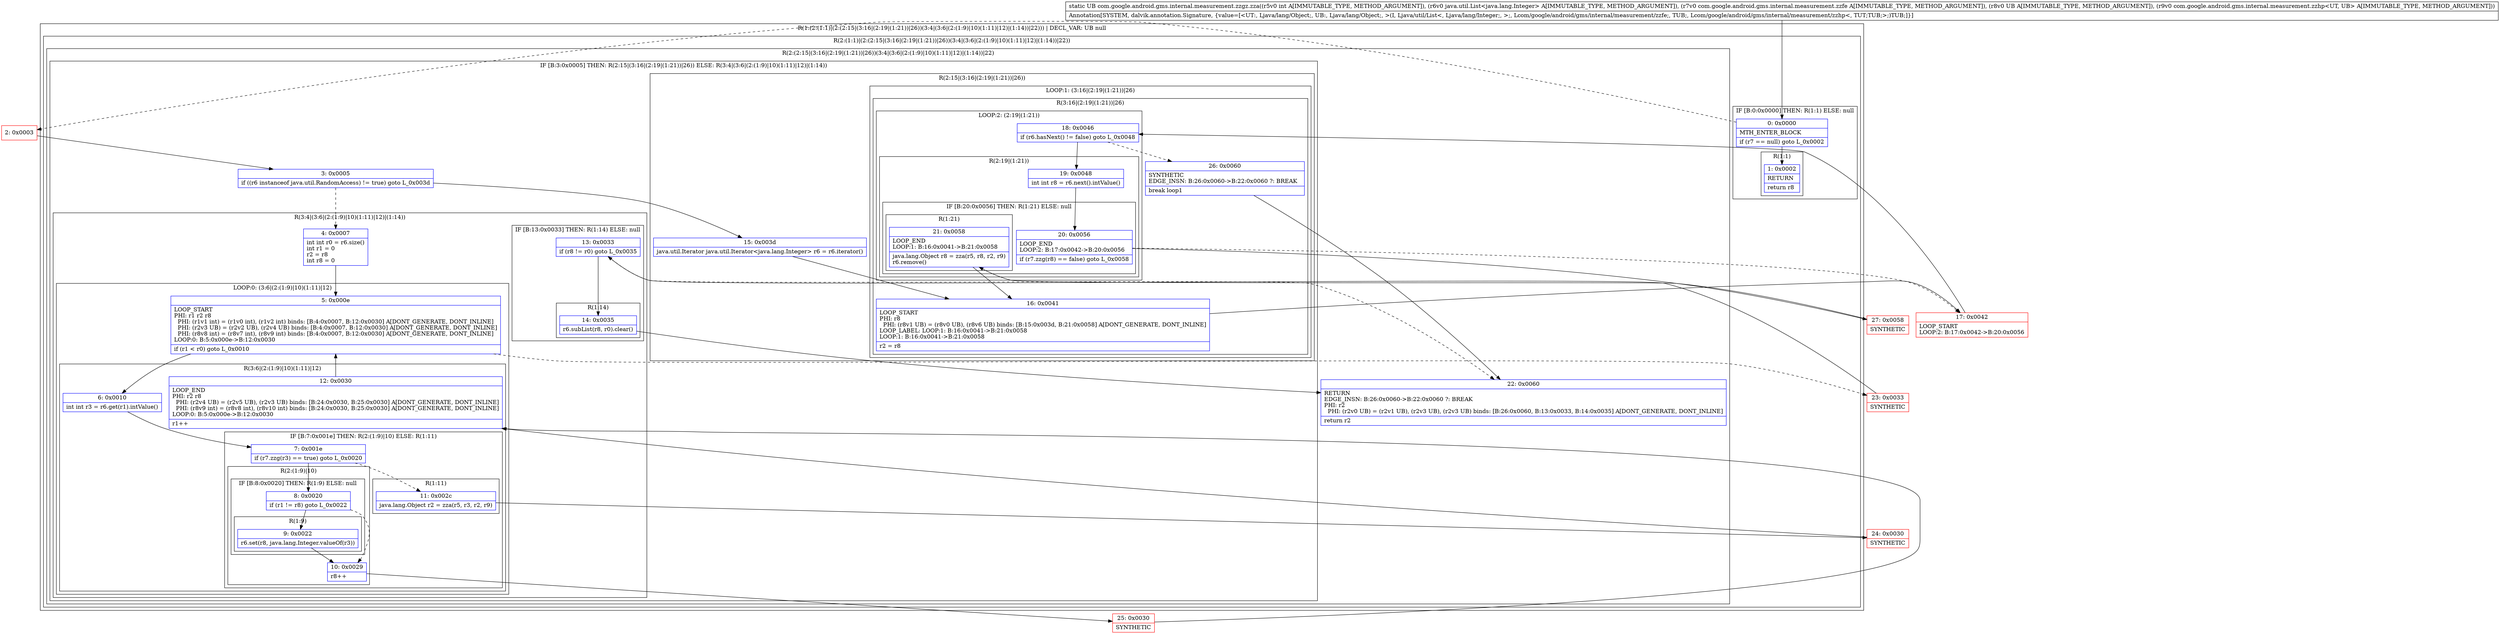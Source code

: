 digraph "CFG forcom.google.android.gms.internal.measurement.zzgz.zza(ILjava\/util\/List;Lcom\/google\/android\/gms\/internal\/measurement\/zzfe;Ljava\/lang\/Object;Lcom\/google\/android\/gms\/internal\/measurement\/zzhp;)Ljava\/lang\/Object;" {
subgraph cluster_Region_1926471324 {
label = "R(1:(2:(1:1)|(2:(2:15|(3:16|(2:19|(1:21))|26))(3:4|(3:6|(2:(1:9)|10)(1:11)|12)|(1:14))|22))) | DECL_VAR: UB null\l";
node [shape=record,color=blue];
subgraph cluster_Region_1702823971 {
label = "R(2:(1:1)|(2:(2:15|(3:16|(2:19|(1:21))|26))(3:4|(3:6|(2:(1:9)|10)(1:11)|12)|(1:14))|22))";
node [shape=record,color=blue];
subgraph cluster_IfRegion_1364342462 {
label = "IF [B:0:0x0000] THEN: R(1:1) ELSE: null";
node [shape=record,color=blue];
Node_0 [shape=record,label="{0\:\ 0x0000|MTH_ENTER_BLOCK\l|if (r7 == null) goto L_0x0002\l}"];
subgraph cluster_Region_734375601 {
label = "R(1:1)";
node [shape=record,color=blue];
Node_1 [shape=record,label="{1\:\ 0x0002|RETURN\l|return r8\l}"];
}
}
subgraph cluster_Region_1166864939 {
label = "R(2:(2:15|(3:16|(2:19|(1:21))|26))(3:4|(3:6|(2:(1:9)|10)(1:11)|12)|(1:14))|22)";
node [shape=record,color=blue];
subgraph cluster_IfRegion_1479529641 {
label = "IF [B:3:0x0005] THEN: R(2:15|(3:16|(2:19|(1:21))|26)) ELSE: R(3:4|(3:6|(2:(1:9)|10)(1:11)|12)|(1:14))";
node [shape=record,color=blue];
Node_3 [shape=record,label="{3\:\ 0x0005|if ((r6 instanceof java.util.RandomAccess) != true) goto L_0x003d\l}"];
subgraph cluster_Region_1488202587 {
label = "R(2:15|(3:16|(2:19|(1:21))|26))";
node [shape=record,color=blue];
Node_15 [shape=record,label="{15\:\ 0x003d|java.util.Iterator java.util.Iterator\<java.lang.Integer\> r6 = r6.iterator()\l}"];
subgraph cluster_LoopRegion_411627220 {
label = "LOOP:1: (3:16|(2:19|(1:21))|26)";
node [shape=record,color=blue];
subgraph cluster_Region_1169799013 {
label = "R(3:16|(2:19|(1:21))|26)";
node [shape=record,color=blue];
Node_16 [shape=record,label="{16\:\ 0x0041|LOOP_START\lPHI: r8 \l  PHI: (r8v1 UB) = (r8v0 UB), (r8v6 UB) binds: [B:15:0x003d, B:21:0x0058] A[DONT_GENERATE, DONT_INLINE]\lLOOP_LABEL: LOOP:1: B:16:0x0041\-\>B:21:0x0058\lLOOP:1: B:16:0x0041\-\>B:21:0x0058\l|r2 = r8\l}"];
subgraph cluster_LoopRegion_1346284983 {
label = "LOOP:2: (2:19|(1:21))";
node [shape=record,color=blue];
Node_18 [shape=record,label="{18\:\ 0x0046|if (r6.hasNext() != false) goto L_0x0048\l}"];
subgraph cluster_Region_421900047 {
label = "R(2:19|(1:21))";
node [shape=record,color=blue];
Node_19 [shape=record,label="{19\:\ 0x0048|int int r8 = r6.next().intValue()\l}"];
subgraph cluster_IfRegion_113795091 {
label = "IF [B:20:0x0056] THEN: R(1:21) ELSE: null";
node [shape=record,color=blue];
Node_20 [shape=record,label="{20\:\ 0x0056|LOOP_END\lLOOP:2: B:17:0x0042\-\>B:20:0x0056\l|if (r7.zzg(r8) == false) goto L_0x0058\l}"];
subgraph cluster_Region_2136961616 {
label = "R(1:21)";
node [shape=record,color=blue];
Node_21 [shape=record,label="{21\:\ 0x0058|LOOP_END\lLOOP:1: B:16:0x0041\-\>B:21:0x0058\l|java.lang.Object r8 = zza(r5, r8, r2, r9)\lr6.remove()\l}"];
}
}
}
}
Node_26 [shape=record,label="{26\:\ 0x0060|SYNTHETIC\lEDGE_INSN: B:26:0x0060\-\>B:22:0x0060 ?: BREAK  \l|break loop1\l}"];
}
}
}
subgraph cluster_Region_1657107173 {
label = "R(3:4|(3:6|(2:(1:9)|10)(1:11)|12)|(1:14))";
node [shape=record,color=blue];
Node_4 [shape=record,label="{4\:\ 0x0007|int int r0 = r6.size()\lint r1 = 0\lr2 = r8\lint r8 = 0\l}"];
subgraph cluster_LoopRegion_591275624 {
label = "LOOP:0: (3:6|(2:(1:9)|10)(1:11)|12)";
node [shape=record,color=blue];
Node_5 [shape=record,label="{5\:\ 0x000e|LOOP_START\lPHI: r1 r2 r8 \l  PHI: (r1v1 int) = (r1v0 int), (r1v2 int) binds: [B:4:0x0007, B:12:0x0030] A[DONT_GENERATE, DONT_INLINE]\l  PHI: (r2v3 UB) = (r2v2 UB), (r2v4 UB) binds: [B:4:0x0007, B:12:0x0030] A[DONT_GENERATE, DONT_INLINE]\l  PHI: (r8v8 int) = (r8v7 int), (r8v9 int) binds: [B:4:0x0007, B:12:0x0030] A[DONT_GENERATE, DONT_INLINE]\lLOOP:0: B:5:0x000e\-\>B:12:0x0030\l|if (r1 \< r0) goto L_0x0010\l}"];
subgraph cluster_Region_1452517143 {
label = "R(3:6|(2:(1:9)|10)(1:11)|12)";
node [shape=record,color=blue];
Node_6 [shape=record,label="{6\:\ 0x0010|int int r3 = r6.get(r1).intValue()\l}"];
subgraph cluster_IfRegion_37888149 {
label = "IF [B:7:0x001e] THEN: R(2:(1:9)|10) ELSE: R(1:11)";
node [shape=record,color=blue];
Node_7 [shape=record,label="{7\:\ 0x001e|if (r7.zzg(r3) == true) goto L_0x0020\l}"];
subgraph cluster_Region_779573125 {
label = "R(2:(1:9)|10)";
node [shape=record,color=blue];
subgraph cluster_IfRegion_80529099 {
label = "IF [B:8:0x0020] THEN: R(1:9) ELSE: null";
node [shape=record,color=blue];
Node_8 [shape=record,label="{8\:\ 0x0020|if (r1 != r8) goto L_0x0022\l}"];
subgraph cluster_Region_1227001273 {
label = "R(1:9)";
node [shape=record,color=blue];
Node_9 [shape=record,label="{9\:\ 0x0022|r6.set(r8, java.lang.Integer.valueOf(r3))\l}"];
}
}
Node_10 [shape=record,label="{10\:\ 0x0029|r8++\l}"];
}
subgraph cluster_Region_776538809 {
label = "R(1:11)";
node [shape=record,color=blue];
Node_11 [shape=record,label="{11\:\ 0x002c|java.lang.Object r2 = zza(r5, r3, r2, r9)\l}"];
}
}
Node_12 [shape=record,label="{12\:\ 0x0030|LOOP_END\lPHI: r2 r8 \l  PHI: (r2v4 UB) = (r2v5 UB), (r2v3 UB) binds: [B:24:0x0030, B:25:0x0030] A[DONT_GENERATE, DONT_INLINE]\l  PHI: (r8v9 int) = (r8v8 int), (r8v10 int) binds: [B:24:0x0030, B:25:0x0030] A[DONT_GENERATE, DONT_INLINE]\lLOOP:0: B:5:0x000e\-\>B:12:0x0030\l|r1++\l}"];
}
}
subgraph cluster_IfRegion_391624919 {
label = "IF [B:13:0x0033] THEN: R(1:14) ELSE: null";
node [shape=record,color=blue];
Node_13 [shape=record,label="{13\:\ 0x0033|if (r8 != r0) goto L_0x0035\l}"];
subgraph cluster_Region_320771487 {
label = "R(1:14)";
node [shape=record,color=blue];
Node_14 [shape=record,label="{14\:\ 0x0035|r6.subList(r8, r0).clear()\l}"];
}
}
}
}
Node_22 [shape=record,label="{22\:\ 0x0060|RETURN\lEDGE_INSN: B:26:0x0060\-\>B:22:0x0060 ?: BREAK  \lPHI: r2 \l  PHI: (r2v0 UB) = (r2v1 UB), (r2v3 UB), (r2v3 UB) binds: [B:26:0x0060, B:13:0x0033, B:14:0x0035] A[DONT_GENERATE, DONT_INLINE]\l|return r2\l}"];
}
}
}
Node_2 [shape=record,color=red,label="{2\:\ 0x0003}"];
Node_17 [shape=record,color=red,label="{17\:\ 0x0042|LOOP_START\lLOOP:2: B:17:0x0042\-\>B:20:0x0056\l}"];
Node_23 [shape=record,color=red,label="{23\:\ 0x0033|SYNTHETIC\l}"];
Node_24 [shape=record,color=red,label="{24\:\ 0x0030|SYNTHETIC\l}"];
Node_25 [shape=record,color=red,label="{25\:\ 0x0030|SYNTHETIC\l}"];
Node_27 [shape=record,color=red,label="{27\:\ 0x0058|SYNTHETIC\l}"];
MethodNode[shape=record,label="{static UB com.google.android.gms.internal.measurement.zzgz.zza((r5v0 int A[IMMUTABLE_TYPE, METHOD_ARGUMENT]), (r6v0 java.util.List\<java.lang.Integer\> A[IMMUTABLE_TYPE, METHOD_ARGUMENT]), (r7v0 com.google.android.gms.internal.measurement.zzfe A[IMMUTABLE_TYPE, METHOD_ARGUMENT]), (r8v0 UB A[IMMUTABLE_TYPE, METHOD_ARGUMENT]), (r9v0 com.google.android.gms.internal.measurement.zzhp\<UT, UB\> A[IMMUTABLE_TYPE, METHOD_ARGUMENT]))  | Annotation[SYSTEM, dalvik.annotation.Signature, \{value=[\<UT:, Ljava\/lang\/Object;, UB:, Ljava\/lang\/Object;, \>(I, Ljava\/util\/List\<, Ljava\/lang\/Integer;, \>;, Lcom\/google\/android\/gms\/internal\/measurement\/zzfe;, TUB;, Lcom\/google\/android\/gms\/internal\/measurement\/zzhp\<, TUT;TUB;\>;)TUB;]\}]\l}"];
MethodNode -> Node_0;
Node_0 -> Node_1;
Node_0 -> Node_2[style=dashed];
Node_3 -> Node_4[style=dashed];
Node_3 -> Node_15;
Node_15 -> Node_16;
Node_16 -> Node_17;
Node_18 -> Node_19;
Node_18 -> Node_26[style=dashed];
Node_19 -> Node_20;
Node_20 -> Node_17[style=dashed];
Node_20 -> Node_27;
Node_21 -> Node_16;
Node_26 -> Node_22;
Node_4 -> Node_5;
Node_5 -> Node_6;
Node_5 -> Node_23[style=dashed];
Node_6 -> Node_7;
Node_7 -> Node_8;
Node_7 -> Node_11[style=dashed];
Node_8 -> Node_9;
Node_8 -> Node_10[style=dashed];
Node_9 -> Node_10;
Node_10 -> Node_25;
Node_11 -> Node_24;
Node_12 -> Node_5;
Node_13 -> Node_14;
Node_13 -> Node_22[style=dashed];
Node_14 -> Node_22;
Node_2 -> Node_3;
Node_17 -> Node_18;
Node_23 -> Node_13;
Node_24 -> Node_12;
Node_25 -> Node_12;
Node_27 -> Node_21;
}


